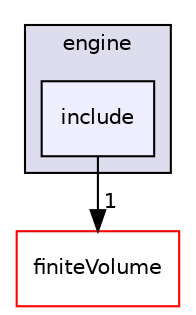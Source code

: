 digraph "src/engine/include" {
  bgcolor=transparent;
  compound=true
  node [ fontsize="10", fontname="Helvetica"];
  edge [ labelfontsize="10", labelfontname="Helvetica"];
  subgraph clusterdir_2052808828190f934b76e979ee65af8a {
    graph [ bgcolor="#ddddee", pencolor="black", label="engine" fontname="Helvetica", fontsize="10", URL="dir_2052808828190f934b76e979ee65af8a.html"]
  dir_430d0f6a18c473fb91172f8da498d7d9 [shape=box, label="include", style="filled", fillcolor="#eeeeff", pencolor="black", URL="dir_430d0f6a18c473fb91172f8da498d7d9.html"];
  }
  dir_9bd15774b555cf7259a6fa18f99fe99b [shape=box label="finiteVolume" color="red" URL="dir_9bd15774b555cf7259a6fa18f99fe99b.html"];
  dir_430d0f6a18c473fb91172f8da498d7d9->dir_9bd15774b555cf7259a6fa18f99fe99b [headlabel="1", labeldistance=1.5 headhref="dir_000681_000814.html"];
}
